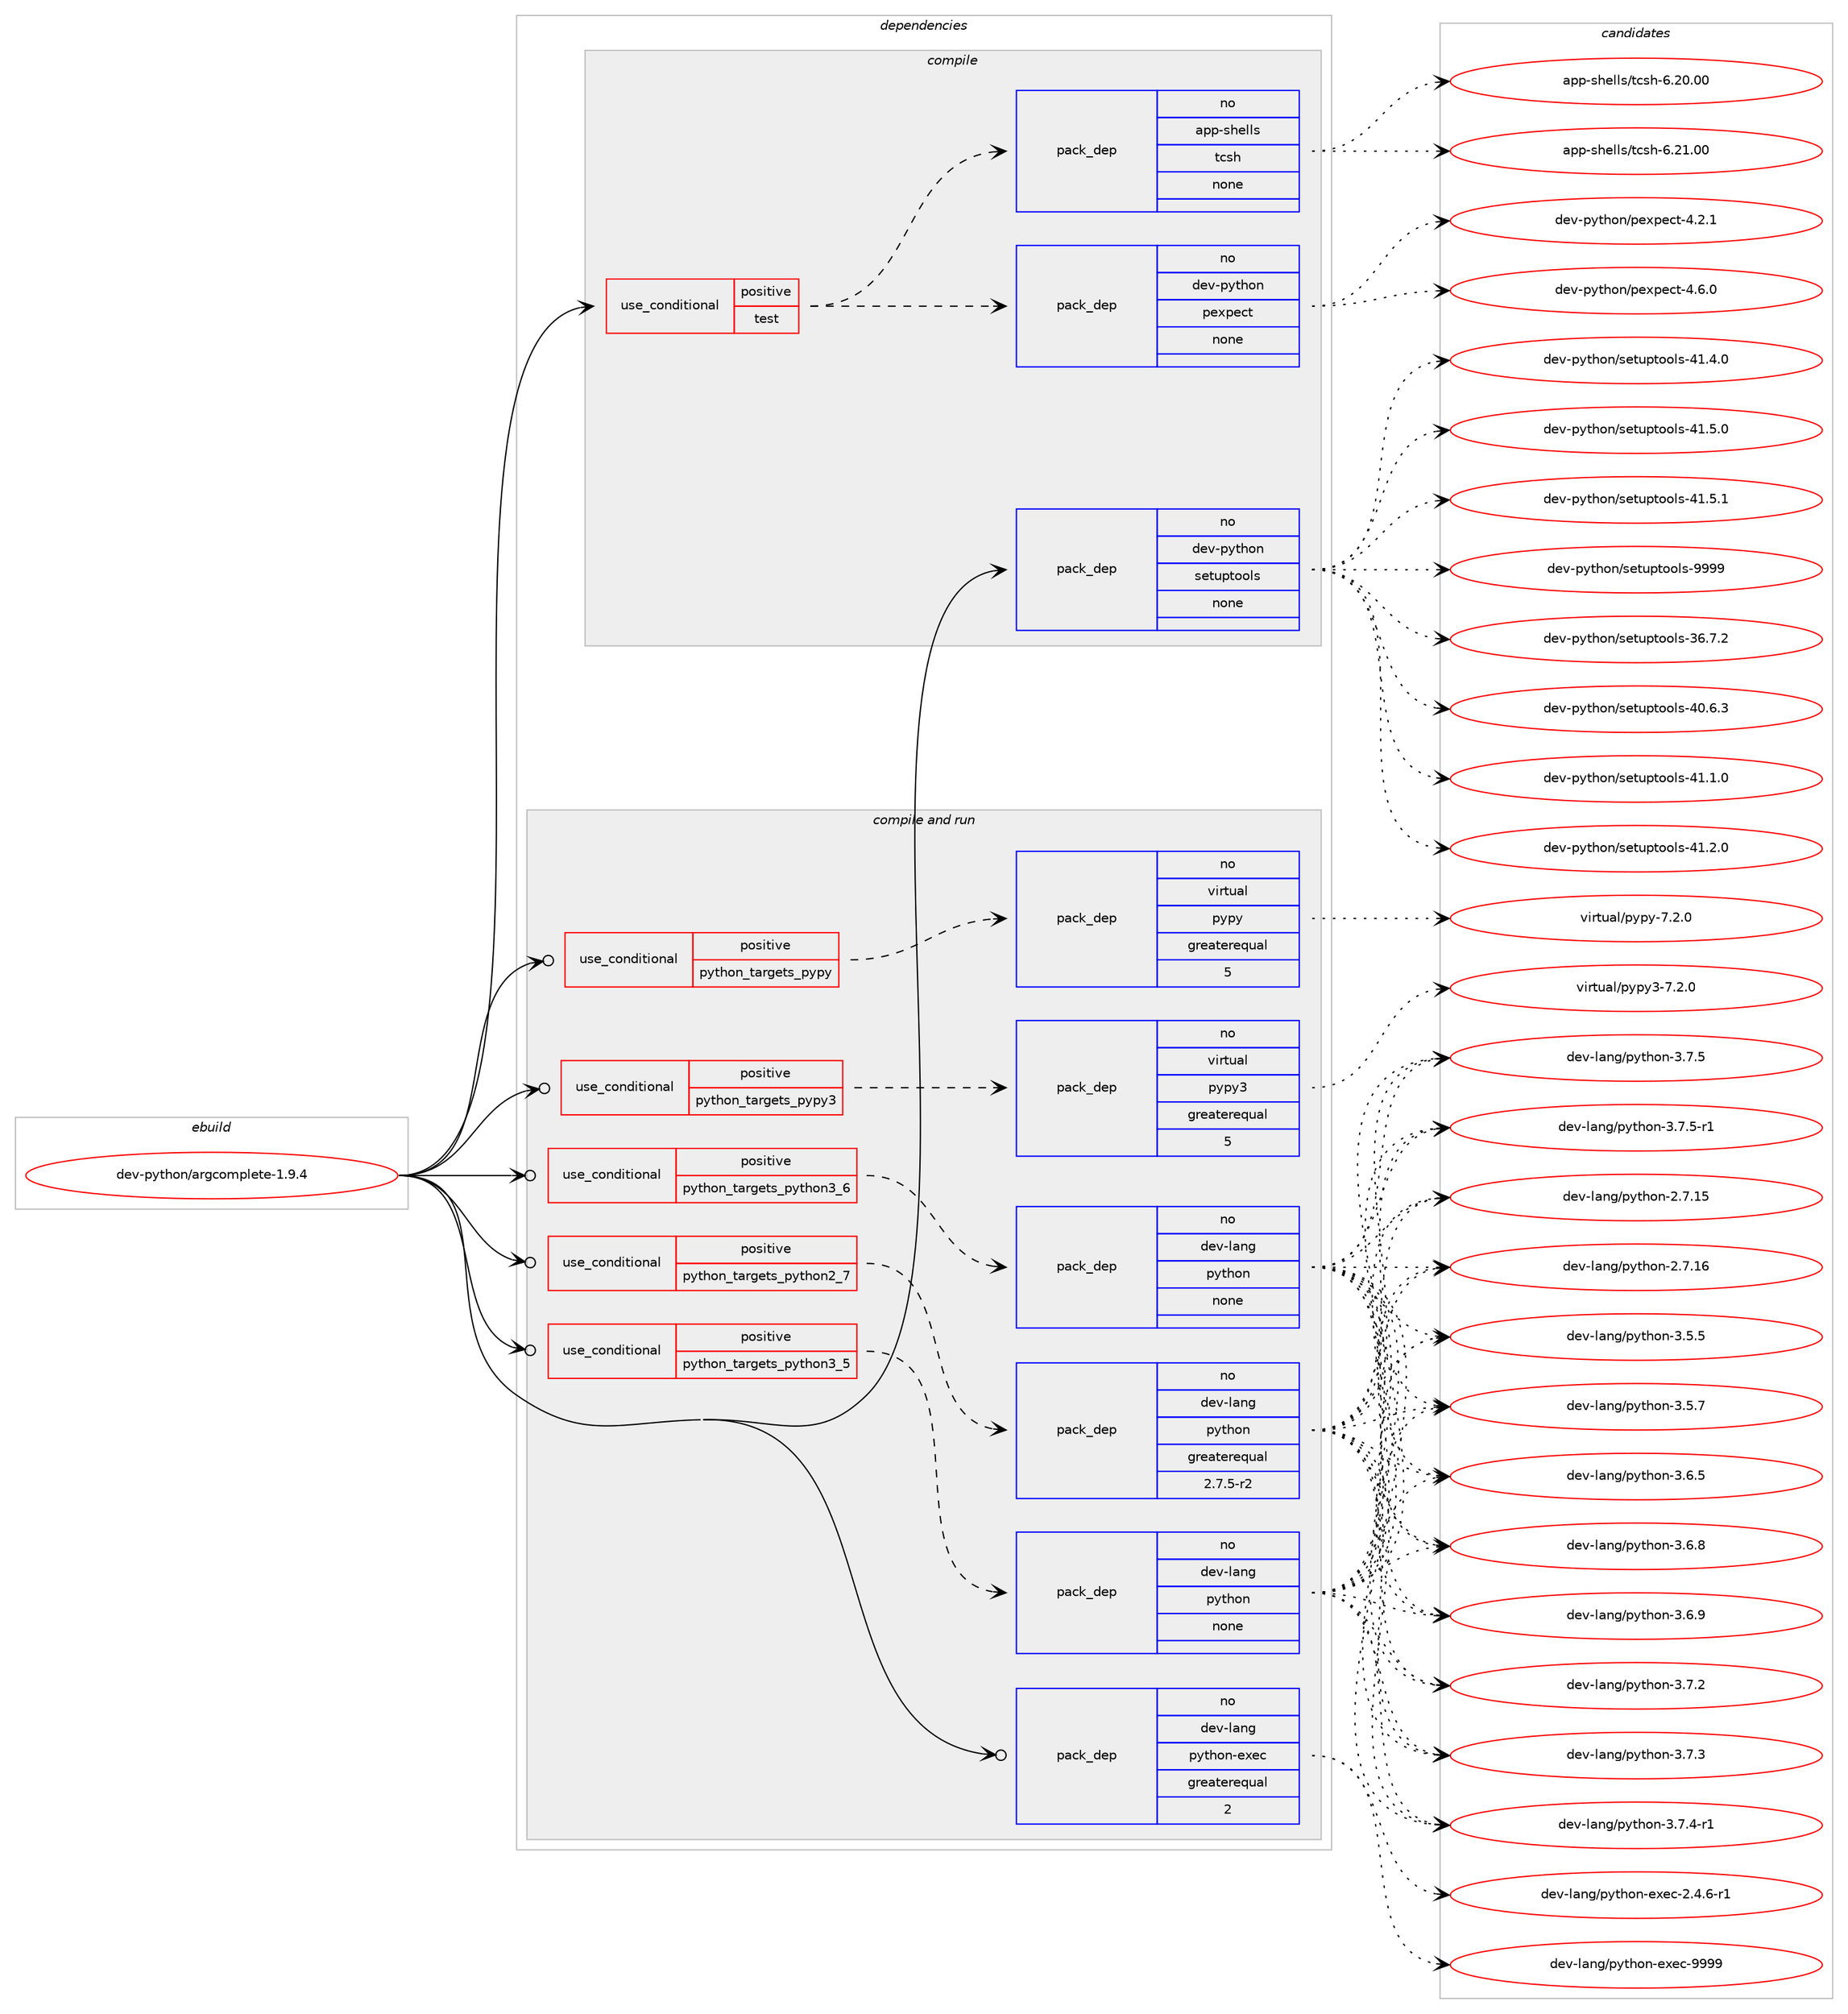 digraph prolog {

# *************
# Graph options
# *************

newrank=true;
concentrate=true;
compound=true;
graph [rankdir=LR,fontname=Helvetica,fontsize=10,ranksep=1.5];#, ranksep=2.5, nodesep=0.2];
edge  [arrowhead=vee];
node  [fontname=Helvetica,fontsize=10];

# **********
# The ebuild
# **********

subgraph cluster_leftcol {
color=gray;
rank=same;
label=<<i>ebuild</i>>;
id [label="dev-python/argcomplete-1.9.4", color=red, width=4, href="../dev-python/argcomplete-1.9.4.svg"];
}

# ****************
# The dependencies
# ****************

subgraph cluster_midcol {
color=gray;
label=<<i>dependencies</i>>;
subgraph cluster_compile {
fillcolor="#eeeeee";
style=filled;
label=<<i>compile</i>>;
subgraph cond136198 {
dependency594400 [label=<<TABLE BORDER="0" CELLBORDER="1" CELLSPACING="0" CELLPADDING="4"><TR><TD ROWSPAN="3" CELLPADDING="10">use_conditional</TD></TR><TR><TD>positive</TD></TR><TR><TD>test</TD></TR></TABLE>>, shape=none, color=red];
subgraph pack446430 {
dependency594401 [label=<<TABLE BORDER="0" CELLBORDER="1" CELLSPACING="0" CELLPADDING="4" WIDTH="220"><TR><TD ROWSPAN="6" CELLPADDING="30">pack_dep</TD></TR><TR><TD WIDTH="110">no</TD></TR><TR><TD>dev-python</TD></TR><TR><TD>pexpect</TD></TR><TR><TD>none</TD></TR><TR><TD></TD></TR></TABLE>>, shape=none, color=blue];
}
dependency594400:e -> dependency594401:w [weight=20,style="dashed",arrowhead="vee"];
subgraph pack446431 {
dependency594402 [label=<<TABLE BORDER="0" CELLBORDER="1" CELLSPACING="0" CELLPADDING="4" WIDTH="220"><TR><TD ROWSPAN="6" CELLPADDING="30">pack_dep</TD></TR><TR><TD WIDTH="110">no</TD></TR><TR><TD>app-shells</TD></TR><TR><TD>tcsh</TD></TR><TR><TD>none</TD></TR><TR><TD></TD></TR></TABLE>>, shape=none, color=blue];
}
dependency594400:e -> dependency594402:w [weight=20,style="dashed",arrowhead="vee"];
}
id:e -> dependency594400:w [weight=20,style="solid",arrowhead="vee"];
subgraph pack446432 {
dependency594403 [label=<<TABLE BORDER="0" CELLBORDER="1" CELLSPACING="0" CELLPADDING="4" WIDTH="220"><TR><TD ROWSPAN="6" CELLPADDING="30">pack_dep</TD></TR><TR><TD WIDTH="110">no</TD></TR><TR><TD>dev-python</TD></TR><TR><TD>setuptools</TD></TR><TR><TD>none</TD></TR><TR><TD></TD></TR></TABLE>>, shape=none, color=blue];
}
id:e -> dependency594403:w [weight=20,style="solid",arrowhead="vee"];
}
subgraph cluster_compileandrun {
fillcolor="#eeeeee";
style=filled;
label=<<i>compile and run</i>>;
subgraph cond136199 {
dependency594404 [label=<<TABLE BORDER="0" CELLBORDER="1" CELLSPACING="0" CELLPADDING="4"><TR><TD ROWSPAN="3" CELLPADDING="10">use_conditional</TD></TR><TR><TD>positive</TD></TR><TR><TD>python_targets_pypy</TD></TR></TABLE>>, shape=none, color=red];
subgraph pack446433 {
dependency594405 [label=<<TABLE BORDER="0" CELLBORDER="1" CELLSPACING="0" CELLPADDING="4" WIDTH="220"><TR><TD ROWSPAN="6" CELLPADDING="30">pack_dep</TD></TR><TR><TD WIDTH="110">no</TD></TR><TR><TD>virtual</TD></TR><TR><TD>pypy</TD></TR><TR><TD>greaterequal</TD></TR><TR><TD>5</TD></TR></TABLE>>, shape=none, color=blue];
}
dependency594404:e -> dependency594405:w [weight=20,style="dashed",arrowhead="vee"];
}
id:e -> dependency594404:w [weight=20,style="solid",arrowhead="odotvee"];
subgraph cond136200 {
dependency594406 [label=<<TABLE BORDER="0" CELLBORDER="1" CELLSPACING="0" CELLPADDING="4"><TR><TD ROWSPAN="3" CELLPADDING="10">use_conditional</TD></TR><TR><TD>positive</TD></TR><TR><TD>python_targets_pypy3</TD></TR></TABLE>>, shape=none, color=red];
subgraph pack446434 {
dependency594407 [label=<<TABLE BORDER="0" CELLBORDER="1" CELLSPACING="0" CELLPADDING="4" WIDTH="220"><TR><TD ROWSPAN="6" CELLPADDING="30">pack_dep</TD></TR><TR><TD WIDTH="110">no</TD></TR><TR><TD>virtual</TD></TR><TR><TD>pypy3</TD></TR><TR><TD>greaterequal</TD></TR><TR><TD>5</TD></TR></TABLE>>, shape=none, color=blue];
}
dependency594406:e -> dependency594407:w [weight=20,style="dashed",arrowhead="vee"];
}
id:e -> dependency594406:w [weight=20,style="solid",arrowhead="odotvee"];
subgraph cond136201 {
dependency594408 [label=<<TABLE BORDER="0" CELLBORDER="1" CELLSPACING="0" CELLPADDING="4"><TR><TD ROWSPAN="3" CELLPADDING="10">use_conditional</TD></TR><TR><TD>positive</TD></TR><TR><TD>python_targets_python2_7</TD></TR></TABLE>>, shape=none, color=red];
subgraph pack446435 {
dependency594409 [label=<<TABLE BORDER="0" CELLBORDER="1" CELLSPACING="0" CELLPADDING="4" WIDTH="220"><TR><TD ROWSPAN="6" CELLPADDING="30">pack_dep</TD></TR><TR><TD WIDTH="110">no</TD></TR><TR><TD>dev-lang</TD></TR><TR><TD>python</TD></TR><TR><TD>greaterequal</TD></TR><TR><TD>2.7.5-r2</TD></TR></TABLE>>, shape=none, color=blue];
}
dependency594408:e -> dependency594409:w [weight=20,style="dashed",arrowhead="vee"];
}
id:e -> dependency594408:w [weight=20,style="solid",arrowhead="odotvee"];
subgraph cond136202 {
dependency594410 [label=<<TABLE BORDER="0" CELLBORDER="1" CELLSPACING="0" CELLPADDING="4"><TR><TD ROWSPAN="3" CELLPADDING="10">use_conditional</TD></TR><TR><TD>positive</TD></TR><TR><TD>python_targets_python3_5</TD></TR></TABLE>>, shape=none, color=red];
subgraph pack446436 {
dependency594411 [label=<<TABLE BORDER="0" CELLBORDER="1" CELLSPACING="0" CELLPADDING="4" WIDTH="220"><TR><TD ROWSPAN="6" CELLPADDING="30">pack_dep</TD></TR><TR><TD WIDTH="110">no</TD></TR><TR><TD>dev-lang</TD></TR><TR><TD>python</TD></TR><TR><TD>none</TD></TR><TR><TD></TD></TR></TABLE>>, shape=none, color=blue];
}
dependency594410:e -> dependency594411:w [weight=20,style="dashed",arrowhead="vee"];
}
id:e -> dependency594410:w [weight=20,style="solid",arrowhead="odotvee"];
subgraph cond136203 {
dependency594412 [label=<<TABLE BORDER="0" CELLBORDER="1" CELLSPACING="0" CELLPADDING="4"><TR><TD ROWSPAN="3" CELLPADDING="10">use_conditional</TD></TR><TR><TD>positive</TD></TR><TR><TD>python_targets_python3_6</TD></TR></TABLE>>, shape=none, color=red];
subgraph pack446437 {
dependency594413 [label=<<TABLE BORDER="0" CELLBORDER="1" CELLSPACING="0" CELLPADDING="4" WIDTH="220"><TR><TD ROWSPAN="6" CELLPADDING="30">pack_dep</TD></TR><TR><TD WIDTH="110">no</TD></TR><TR><TD>dev-lang</TD></TR><TR><TD>python</TD></TR><TR><TD>none</TD></TR><TR><TD></TD></TR></TABLE>>, shape=none, color=blue];
}
dependency594412:e -> dependency594413:w [weight=20,style="dashed",arrowhead="vee"];
}
id:e -> dependency594412:w [weight=20,style="solid",arrowhead="odotvee"];
subgraph pack446438 {
dependency594414 [label=<<TABLE BORDER="0" CELLBORDER="1" CELLSPACING="0" CELLPADDING="4" WIDTH="220"><TR><TD ROWSPAN="6" CELLPADDING="30">pack_dep</TD></TR><TR><TD WIDTH="110">no</TD></TR><TR><TD>dev-lang</TD></TR><TR><TD>python-exec</TD></TR><TR><TD>greaterequal</TD></TR><TR><TD>2</TD></TR></TABLE>>, shape=none, color=blue];
}
id:e -> dependency594414:w [weight=20,style="solid",arrowhead="odotvee"];
}
subgraph cluster_run {
fillcolor="#eeeeee";
style=filled;
label=<<i>run</i>>;
}
}

# **************
# The candidates
# **************

subgraph cluster_choices {
rank=same;
color=gray;
label=<<i>candidates</i>>;

subgraph choice446430 {
color=black;
nodesep=1;
choice100101118451121211161041111104711210112011210199116455246504649 [label="dev-python/pexpect-4.2.1", color=red, width=4,href="../dev-python/pexpect-4.2.1.svg"];
choice100101118451121211161041111104711210112011210199116455246544648 [label="dev-python/pexpect-4.6.0", color=red, width=4,href="../dev-python/pexpect-4.6.0.svg"];
dependency594401:e -> choice100101118451121211161041111104711210112011210199116455246504649:w [style=dotted,weight="100"];
dependency594401:e -> choice100101118451121211161041111104711210112011210199116455246544648:w [style=dotted,weight="100"];
}
subgraph choice446431 {
color=black;
nodesep=1;
choice971121124511510410110810811547116991151044554465048464848 [label="app-shells/tcsh-6.20.00", color=red, width=4,href="../app-shells/tcsh-6.20.00.svg"];
choice971121124511510410110810811547116991151044554465049464848 [label="app-shells/tcsh-6.21.00", color=red, width=4,href="../app-shells/tcsh-6.21.00.svg"];
dependency594402:e -> choice971121124511510410110810811547116991151044554465048464848:w [style=dotted,weight="100"];
dependency594402:e -> choice971121124511510410110810811547116991151044554465049464848:w [style=dotted,weight="100"];
}
subgraph choice446432 {
color=black;
nodesep=1;
choice100101118451121211161041111104711510111611711211611111110811545515446554650 [label="dev-python/setuptools-36.7.2", color=red, width=4,href="../dev-python/setuptools-36.7.2.svg"];
choice100101118451121211161041111104711510111611711211611111110811545524846544651 [label="dev-python/setuptools-40.6.3", color=red, width=4,href="../dev-python/setuptools-40.6.3.svg"];
choice100101118451121211161041111104711510111611711211611111110811545524946494648 [label="dev-python/setuptools-41.1.0", color=red, width=4,href="../dev-python/setuptools-41.1.0.svg"];
choice100101118451121211161041111104711510111611711211611111110811545524946504648 [label="dev-python/setuptools-41.2.0", color=red, width=4,href="../dev-python/setuptools-41.2.0.svg"];
choice100101118451121211161041111104711510111611711211611111110811545524946524648 [label="dev-python/setuptools-41.4.0", color=red, width=4,href="../dev-python/setuptools-41.4.0.svg"];
choice100101118451121211161041111104711510111611711211611111110811545524946534648 [label="dev-python/setuptools-41.5.0", color=red, width=4,href="../dev-python/setuptools-41.5.0.svg"];
choice100101118451121211161041111104711510111611711211611111110811545524946534649 [label="dev-python/setuptools-41.5.1", color=red, width=4,href="../dev-python/setuptools-41.5.1.svg"];
choice10010111845112121116104111110471151011161171121161111111081154557575757 [label="dev-python/setuptools-9999", color=red, width=4,href="../dev-python/setuptools-9999.svg"];
dependency594403:e -> choice100101118451121211161041111104711510111611711211611111110811545515446554650:w [style=dotted,weight="100"];
dependency594403:e -> choice100101118451121211161041111104711510111611711211611111110811545524846544651:w [style=dotted,weight="100"];
dependency594403:e -> choice100101118451121211161041111104711510111611711211611111110811545524946494648:w [style=dotted,weight="100"];
dependency594403:e -> choice100101118451121211161041111104711510111611711211611111110811545524946504648:w [style=dotted,weight="100"];
dependency594403:e -> choice100101118451121211161041111104711510111611711211611111110811545524946524648:w [style=dotted,weight="100"];
dependency594403:e -> choice100101118451121211161041111104711510111611711211611111110811545524946534648:w [style=dotted,weight="100"];
dependency594403:e -> choice100101118451121211161041111104711510111611711211611111110811545524946534649:w [style=dotted,weight="100"];
dependency594403:e -> choice10010111845112121116104111110471151011161171121161111111081154557575757:w [style=dotted,weight="100"];
}
subgraph choice446433 {
color=black;
nodesep=1;
choice1181051141161179710847112121112121455546504648 [label="virtual/pypy-7.2.0", color=red, width=4,href="../virtual/pypy-7.2.0.svg"];
dependency594405:e -> choice1181051141161179710847112121112121455546504648:w [style=dotted,weight="100"];
}
subgraph choice446434 {
color=black;
nodesep=1;
choice118105114116117971084711212111212151455546504648 [label="virtual/pypy3-7.2.0", color=red, width=4,href="../virtual/pypy3-7.2.0.svg"];
dependency594407:e -> choice118105114116117971084711212111212151455546504648:w [style=dotted,weight="100"];
}
subgraph choice446435 {
color=black;
nodesep=1;
choice10010111845108971101034711212111610411111045504655464953 [label="dev-lang/python-2.7.15", color=red, width=4,href="../dev-lang/python-2.7.15.svg"];
choice10010111845108971101034711212111610411111045504655464954 [label="dev-lang/python-2.7.16", color=red, width=4,href="../dev-lang/python-2.7.16.svg"];
choice100101118451089711010347112121116104111110455146534653 [label="dev-lang/python-3.5.5", color=red, width=4,href="../dev-lang/python-3.5.5.svg"];
choice100101118451089711010347112121116104111110455146534655 [label="dev-lang/python-3.5.7", color=red, width=4,href="../dev-lang/python-3.5.7.svg"];
choice100101118451089711010347112121116104111110455146544653 [label="dev-lang/python-3.6.5", color=red, width=4,href="../dev-lang/python-3.6.5.svg"];
choice100101118451089711010347112121116104111110455146544656 [label="dev-lang/python-3.6.8", color=red, width=4,href="../dev-lang/python-3.6.8.svg"];
choice100101118451089711010347112121116104111110455146544657 [label="dev-lang/python-3.6.9", color=red, width=4,href="../dev-lang/python-3.6.9.svg"];
choice100101118451089711010347112121116104111110455146554650 [label="dev-lang/python-3.7.2", color=red, width=4,href="../dev-lang/python-3.7.2.svg"];
choice100101118451089711010347112121116104111110455146554651 [label="dev-lang/python-3.7.3", color=red, width=4,href="../dev-lang/python-3.7.3.svg"];
choice1001011184510897110103471121211161041111104551465546524511449 [label="dev-lang/python-3.7.4-r1", color=red, width=4,href="../dev-lang/python-3.7.4-r1.svg"];
choice100101118451089711010347112121116104111110455146554653 [label="dev-lang/python-3.7.5", color=red, width=4,href="../dev-lang/python-3.7.5.svg"];
choice1001011184510897110103471121211161041111104551465546534511449 [label="dev-lang/python-3.7.5-r1", color=red, width=4,href="../dev-lang/python-3.7.5-r1.svg"];
dependency594409:e -> choice10010111845108971101034711212111610411111045504655464953:w [style=dotted,weight="100"];
dependency594409:e -> choice10010111845108971101034711212111610411111045504655464954:w [style=dotted,weight="100"];
dependency594409:e -> choice100101118451089711010347112121116104111110455146534653:w [style=dotted,weight="100"];
dependency594409:e -> choice100101118451089711010347112121116104111110455146534655:w [style=dotted,weight="100"];
dependency594409:e -> choice100101118451089711010347112121116104111110455146544653:w [style=dotted,weight="100"];
dependency594409:e -> choice100101118451089711010347112121116104111110455146544656:w [style=dotted,weight="100"];
dependency594409:e -> choice100101118451089711010347112121116104111110455146544657:w [style=dotted,weight="100"];
dependency594409:e -> choice100101118451089711010347112121116104111110455146554650:w [style=dotted,weight="100"];
dependency594409:e -> choice100101118451089711010347112121116104111110455146554651:w [style=dotted,weight="100"];
dependency594409:e -> choice1001011184510897110103471121211161041111104551465546524511449:w [style=dotted,weight="100"];
dependency594409:e -> choice100101118451089711010347112121116104111110455146554653:w [style=dotted,weight="100"];
dependency594409:e -> choice1001011184510897110103471121211161041111104551465546534511449:w [style=dotted,weight="100"];
}
subgraph choice446436 {
color=black;
nodesep=1;
choice10010111845108971101034711212111610411111045504655464953 [label="dev-lang/python-2.7.15", color=red, width=4,href="../dev-lang/python-2.7.15.svg"];
choice10010111845108971101034711212111610411111045504655464954 [label="dev-lang/python-2.7.16", color=red, width=4,href="../dev-lang/python-2.7.16.svg"];
choice100101118451089711010347112121116104111110455146534653 [label="dev-lang/python-3.5.5", color=red, width=4,href="../dev-lang/python-3.5.5.svg"];
choice100101118451089711010347112121116104111110455146534655 [label="dev-lang/python-3.5.7", color=red, width=4,href="../dev-lang/python-3.5.7.svg"];
choice100101118451089711010347112121116104111110455146544653 [label="dev-lang/python-3.6.5", color=red, width=4,href="../dev-lang/python-3.6.5.svg"];
choice100101118451089711010347112121116104111110455146544656 [label="dev-lang/python-3.6.8", color=red, width=4,href="../dev-lang/python-3.6.8.svg"];
choice100101118451089711010347112121116104111110455146544657 [label="dev-lang/python-3.6.9", color=red, width=4,href="../dev-lang/python-3.6.9.svg"];
choice100101118451089711010347112121116104111110455146554650 [label="dev-lang/python-3.7.2", color=red, width=4,href="../dev-lang/python-3.7.2.svg"];
choice100101118451089711010347112121116104111110455146554651 [label="dev-lang/python-3.7.3", color=red, width=4,href="../dev-lang/python-3.7.3.svg"];
choice1001011184510897110103471121211161041111104551465546524511449 [label="dev-lang/python-3.7.4-r1", color=red, width=4,href="../dev-lang/python-3.7.4-r1.svg"];
choice100101118451089711010347112121116104111110455146554653 [label="dev-lang/python-3.7.5", color=red, width=4,href="../dev-lang/python-3.7.5.svg"];
choice1001011184510897110103471121211161041111104551465546534511449 [label="dev-lang/python-3.7.5-r1", color=red, width=4,href="../dev-lang/python-3.7.5-r1.svg"];
dependency594411:e -> choice10010111845108971101034711212111610411111045504655464953:w [style=dotted,weight="100"];
dependency594411:e -> choice10010111845108971101034711212111610411111045504655464954:w [style=dotted,weight="100"];
dependency594411:e -> choice100101118451089711010347112121116104111110455146534653:w [style=dotted,weight="100"];
dependency594411:e -> choice100101118451089711010347112121116104111110455146534655:w [style=dotted,weight="100"];
dependency594411:e -> choice100101118451089711010347112121116104111110455146544653:w [style=dotted,weight="100"];
dependency594411:e -> choice100101118451089711010347112121116104111110455146544656:w [style=dotted,weight="100"];
dependency594411:e -> choice100101118451089711010347112121116104111110455146544657:w [style=dotted,weight="100"];
dependency594411:e -> choice100101118451089711010347112121116104111110455146554650:w [style=dotted,weight="100"];
dependency594411:e -> choice100101118451089711010347112121116104111110455146554651:w [style=dotted,weight="100"];
dependency594411:e -> choice1001011184510897110103471121211161041111104551465546524511449:w [style=dotted,weight="100"];
dependency594411:e -> choice100101118451089711010347112121116104111110455146554653:w [style=dotted,weight="100"];
dependency594411:e -> choice1001011184510897110103471121211161041111104551465546534511449:w [style=dotted,weight="100"];
}
subgraph choice446437 {
color=black;
nodesep=1;
choice10010111845108971101034711212111610411111045504655464953 [label="dev-lang/python-2.7.15", color=red, width=4,href="../dev-lang/python-2.7.15.svg"];
choice10010111845108971101034711212111610411111045504655464954 [label="dev-lang/python-2.7.16", color=red, width=4,href="../dev-lang/python-2.7.16.svg"];
choice100101118451089711010347112121116104111110455146534653 [label="dev-lang/python-3.5.5", color=red, width=4,href="../dev-lang/python-3.5.5.svg"];
choice100101118451089711010347112121116104111110455146534655 [label="dev-lang/python-3.5.7", color=red, width=4,href="../dev-lang/python-3.5.7.svg"];
choice100101118451089711010347112121116104111110455146544653 [label="dev-lang/python-3.6.5", color=red, width=4,href="../dev-lang/python-3.6.5.svg"];
choice100101118451089711010347112121116104111110455146544656 [label="dev-lang/python-3.6.8", color=red, width=4,href="../dev-lang/python-3.6.8.svg"];
choice100101118451089711010347112121116104111110455146544657 [label="dev-lang/python-3.6.9", color=red, width=4,href="../dev-lang/python-3.6.9.svg"];
choice100101118451089711010347112121116104111110455146554650 [label="dev-lang/python-3.7.2", color=red, width=4,href="../dev-lang/python-3.7.2.svg"];
choice100101118451089711010347112121116104111110455146554651 [label="dev-lang/python-3.7.3", color=red, width=4,href="../dev-lang/python-3.7.3.svg"];
choice1001011184510897110103471121211161041111104551465546524511449 [label="dev-lang/python-3.7.4-r1", color=red, width=4,href="../dev-lang/python-3.7.4-r1.svg"];
choice100101118451089711010347112121116104111110455146554653 [label="dev-lang/python-3.7.5", color=red, width=4,href="../dev-lang/python-3.7.5.svg"];
choice1001011184510897110103471121211161041111104551465546534511449 [label="dev-lang/python-3.7.5-r1", color=red, width=4,href="../dev-lang/python-3.7.5-r1.svg"];
dependency594413:e -> choice10010111845108971101034711212111610411111045504655464953:w [style=dotted,weight="100"];
dependency594413:e -> choice10010111845108971101034711212111610411111045504655464954:w [style=dotted,weight="100"];
dependency594413:e -> choice100101118451089711010347112121116104111110455146534653:w [style=dotted,weight="100"];
dependency594413:e -> choice100101118451089711010347112121116104111110455146534655:w [style=dotted,weight="100"];
dependency594413:e -> choice100101118451089711010347112121116104111110455146544653:w [style=dotted,weight="100"];
dependency594413:e -> choice100101118451089711010347112121116104111110455146544656:w [style=dotted,weight="100"];
dependency594413:e -> choice100101118451089711010347112121116104111110455146544657:w [style=dotted,weight="100"];
dependency594413:e -> choice100101118451089711010347112121116104111110455146554650:w [style=dotted,weight="100"];
dependency594413:e -> choice100101118451089711010347112121116104111110455146554651:w [style=dotted,weight="100"];
dependency594413:e -> choice1001011184510897110103471121211161041111104551465546524511449:w [style=dotted,weight="100"];
dependency594413:e -> choice100101118451089711010347112121116104111110455146554653:w [style=dotted,weight="100"];
dependency594413:e -> choice1001011184510897110103471121211161041111104551465546534511449:w [style=dotted,weight="100"];
}
subgraph choice446438 {
color=black;
nodesep=1;
choice10010111845108971101034711212111610411111045101120101994550465246544511449 [label="dev-lang/python-exec-2.4.6-r1", color=red, width=4,href="../dev-lang/python-exec-2.4.6-r1.svg"];
choice10010111845108971101034711212111610411111045101120101994557575757 [label="dev-lang/python-exec-9999", color=red, width=4,href="../dev-lang/python-exec-9999.svg"];
dependency594414:e -> choice10010111845108971101034711212111610411111045101120101994550465246544511449:w [style=dotted,weight="100"];
dependency594414:e -> choice10010111845108971101034711212111610411111045101120101994557575757:w [style=dotted,weight="100"];
}
}

}
